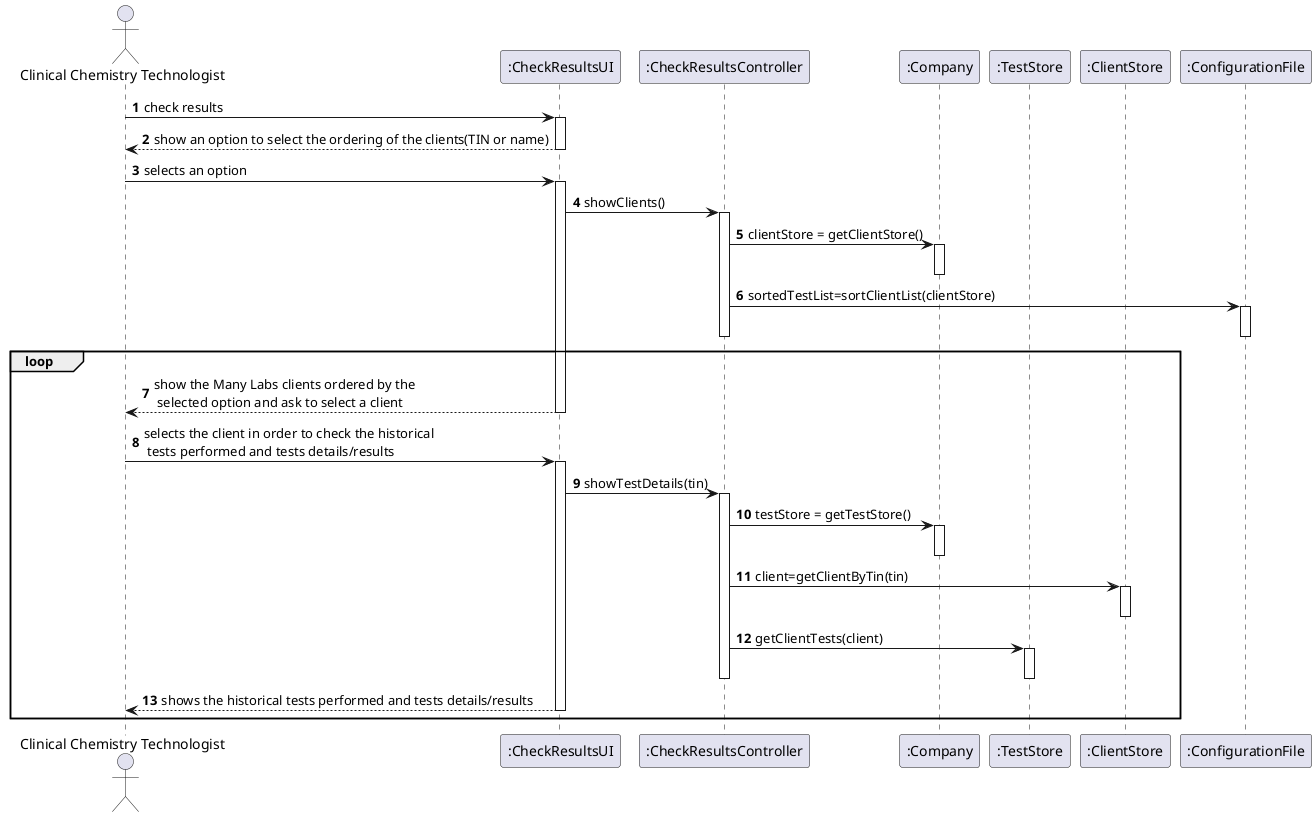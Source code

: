 @startuml
'https://plantuml.com/sequence-diagram

autonumber

actor "Clinical Chemistry Technologist" as CCT
participant ":CheckResultsUI" as UI
participant ":CheckResultsController" as CTRL
participant ":Company" as COMP
participant ":TestStore" as TS
participant ":ClientStore" as CS
participant ":ConfigurationFile" as CF


CCT->UI : check results
activate UI

UI-->CCT: show an option to select the ordering of the clients(TIN or name)
deactivate UI

CCT->UI : selects an option
activate UI
UI-> CTRL : showClients()
activate CTRL
CTRL-> COMP : clientStore = getClientStore()
activate COMP
deactivate COMP
CTRL-> CF : sortedTestList=sortClientList(clientStore)
activate CF
deactivate CF
deactivate CTRL

loop
UI-->CCT:show the Many Labs clients ordered by the\n selected option and ask to select a client

deactivate UI

CCT->UI : selects the client in order to check the historical\n tests performed and tests details/results
activate UI
UI-> CTRL : showTestDetails(tin)
activate CTRL
CTRL->COMP :testStore = getTestStore()
activate COMP
deactivate COMP
CTRL-> CS : client=getClientByTin(tin)
activate CS
deactivate CS
CTRL->TS : getClientTests(client)
activate TS
deactivate TS
deactivate CTRL

UI-->CCT:shows the historical tests performed and tests details/results

deactivate UI
end
@enduml